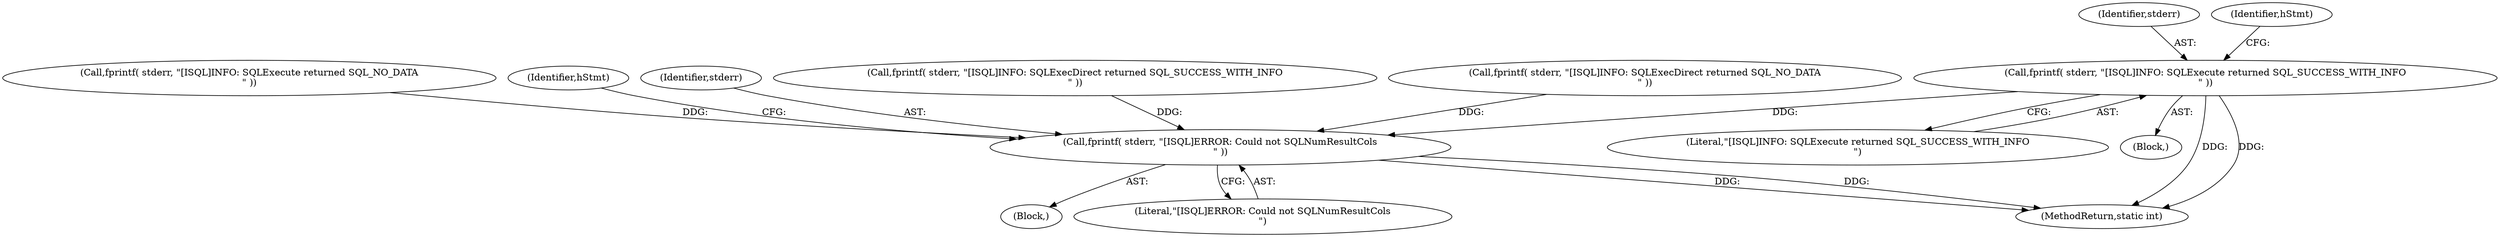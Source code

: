 digraph "0_unixODBC_45ef78e037f578b15fc58938a3a3251655e71d6f#diff-d52750c7ba4e594410438569d8e2963aL24_1@API" {
"1000251" [label="(Call,fprintf( stderr, \"[ISQL]INFO: SQLExecute returned SQL_SUCCESS_WITH_INFO\n\" ))"];
"1000290" [label="(Call,fprintf( stderr, \"[ISQL]ERROR: Could not SQLNumResultCols\n\" ))"];
"1000236" [label="(Call,fprintf( stderr, \"[ISQL]INFO: SQLExecute returned SQL_NO_DATA\n\" ))"];
"1000253" [label="(Literal,\"[ISQL]INFO: SQLExecute returned SQL_SUCCESS_WITH_INFO\n\")"];
"1000252" [label="(Identifier,stderr)"];
"1000244" [label="(Block,)"];
"1000294" [label="(Identifier,hStmt)"];
"1000279" [label="(Identifier,hStmt)"];
"1000283" [label="(Block,)"];
"1000292" [label="(Literal,\"[ISQL]ERROR: Could not SQLNumResultCols\n\")"];
"1000361" [label="(MethodReturn,static int)"];
"1000291" [label="(Identifier,stderr)"];
"1000178" [label="(Call,fprintf( stderr, \"[ISQL]INFO: SQLExecDirect returned SQL_SUCCESS_WITH_INFO\n\" ))"];
"1000163" [label="(Call,fprintf( stderr, \"[ISQL]INFO: SQLExecDirect returned SQL_NO_DATA\n\" ))"];
"1000251" [label="(Call,fprintf( stderr, \"[ISQL]INFO: SQLExecute returned SQL_SUCCESS_WITH_INFO\n\" ))"];
"1000290" [label="(Call,fprintf( stderr, \"[ISQL]ERROR: Could not SQLNumResultCols\n\" ))"];
"1000251" -> "1000244"  [label="AST: "];
"1000251" -> "1000253"  [label="CFG: "];
"1000252" -> "1000251"  [label="AST: "];
"1000253" -> "1000251"  [label="AST: "];
"1000279" -> "1000251"  [label="CFG: "];
"1000251" -> "1000361"  [label="DDG: "];
"1000251" -> "1000361"  [label="DDG: "];
"1000251" -> "1000290"  [label="DDG: "];
"1000290" -> "1000283"  [label="AST: "];
"1000290" -> "1000292"  [label="CFG: "];
"1000291" -> "1000290"  [label="AST: "];
"1000292" -> "1000290"  [label="AST: "];
"1000294" -> "1000290"  [label="CFG: "];
"1000290" -> "1000361"  [label="DDG: "];
"1000290" -> "1000361"  [label="DDG: "];
"1000163" -> "1000290"  [label="DDG: "];
"1000236" -> "1000290"  [label="DDG: "];
"1000178" -> "1000290"  [label="DDG: "];
}
